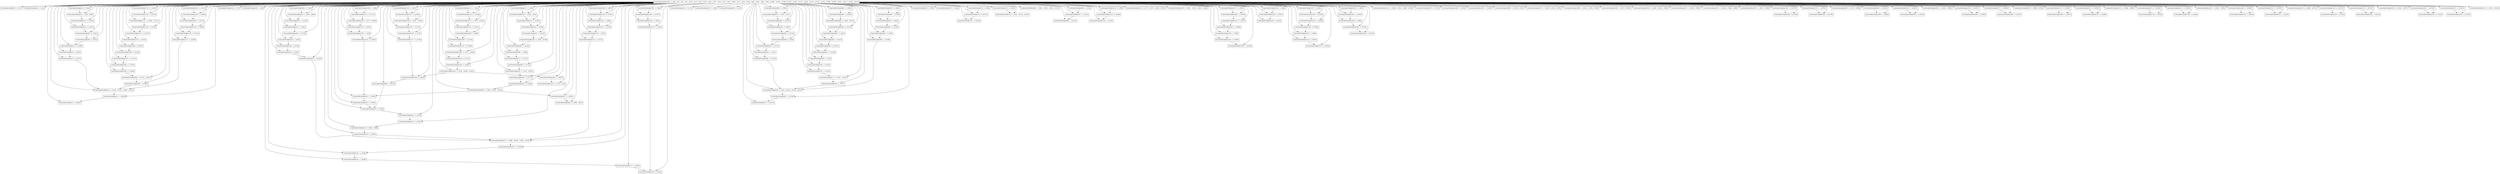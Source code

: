 digraph RegionInferenceContext {
    r0[label="ConstraintSccIndex(0) = [\'_#1r]"][shape="box"];
    r1[label="ConstraintSccIndex(1) = [\'_#2r]"][shape="box"];
    r2[label="ConstraintSccIndex(2) = [\'_#334r]"][shape="box"];
    r3[label="ConstraintSccIndex(3) = [\'_#196r]"][shape="box"];
    r4[label="ConstraintSccIndex(4) = [\'_#116r, \'_#231r, \'_#246r, \'_#247r]"][shape="box"];
    r5[label="ConstraintSccIndex(5) = [\'_#197r]"][shape="box"];
    r6[label="ConstraintSccIndex(6) = [\'_#103r]"][shape="box"];
    r7[label="ConstraintSccIndex(7) = [\'_#199r]"][shape="box"];
    r8[label="ConstraintSccIndex(8) = [\'_#102r]"][shape="box"];
    r9[label="ConstraintSccIndex(9) = [\'_#201r]"][shape="box"];
    r10[label="ConstraintSccIndex(10) = [\'_#101r]"][shape="box"];
    r11[label="ConstraintSccIndex(11) = [\'_#216r]"][shape="box"];
    r12[label="ConstraintSccIndex(12) = [\'_#9r, \'_#99r]"][shape="box"];
    r13[label="ConstraintSccIndex(13) = [\'_#6r]"][shape="box"];
    r14[label="ConstraintSccIndex(14) = [\'_#7r]"][shape="box"];
    r15[label="ConstraintSccIndex(15) = [\'_#8r]"][shape="box"];
    r16[label="ConstraintSccIndex(16) = [\'_#325r]"][shape="box"];
    r17[label="ConstraintSccIndex(17) = [\'_#326r]"][shape="box"];
    r18[label="ConstraintSccIndex(18) = [\'_#146r]"][shape="box"];
    r19[label="ConstraintSccIndex(19) = [\'_#148r]"][shape="box"];
    r20[label="ConstraintSccIndex(20) = [\'_#149r]"][shape="box"];
    r21[label="ConstraintSccIndex(21) = [\'_#89r, \'_#226r, \'_#238r, \'_#239r]"][shape="box"];
    r22[label="ConstraintSccIndex(22) = [\'_#150r]"][shape="box"];
    r23[label="ConstraintSccIndex(23) = [\'_#64r]"][shape="box"];
    r24[label="ConstraintSccIndex(24) = [\'_#152r]"][shape="box"];
    r25[label="ConstraintSccIndex(25) = [\'_#63r]"][shape="box"];
    r26[label="ConstraintSccIndex(26) = [\'_#154r]"][shape="box"];
    r27[label="ConstraintSccIndex(27) = [\'_#62r]"][shape="box"];
    r28[label="ConstraintSccIndex(28) = [\'_#218r]"][shape="box"];
    r29[label="ConstraintSccIndex(29) = [\'_#19r, \'_#60r]"][shape="box"];
    r30[label="ConstraintSccIndex(30) = [\'_#16r]"][shape="box"];
    r31[label="ConstraintSccIndex(31) = [\'_#17r]"][shape="box"];
    r32[label="ConstraintSccIndex(32) = [\'_#18r]"][shape="box"];
    r33[label="ConstraintSccIndex(33) = [\'_#158r]"][shape="box"];
    r34[label="ConstraintSccIndex(34) = [\'_#88r, \'_#160r]"][shape="box"];
    r35[label="ConstraintSccIndex(35) = [\'_#162r]"][shape="box"];
    r36[label="ConstraintSccIndex(36) = [\'_#163r]"][shape="box"];
    r37[label="ConstraintSccIndex(37) = [\'_#84r]"][shape="box"];
    r38[label="ConstraintSccIndex(38) = [\'_#182r]"][shape="box"];
    r39[label="ConstraintSccIndex(39) = [\'_#318r]"][shape="box"];
    r40[label="ConstraintSccIndex(40) = [\'_#80r, \'_#81r]"][shape="box"];
    r41[label="ConstraintSccIndex(41) = [\'_#185r]"][shape="box"];
    r42[label="ConstraintSccIndex(42) = [\'_#83r, \'_#230r, \'_#245r]"][shape="box"];
    r43[label="ConstraintSccIndex(43) = [\'_#184r]"][shape="box"];
    r44[label="ConstraintSccIndex(44) = [\'_#177r]"][shape="box"];
    r45[label="ConstraintSccIndex(45) = [\'_#73r, \'_#167r]"][shape="box"];
    r46[label="ConstraintSccIndex(46) = [\'_#172r]"][shape="box"];
    r47[label="ConstraintSccIndex(47) = [\'_#173r]"][shape="box"];
    r48[label="ConstraintSccIndex(48) = [\'_#68r]"][shape="box"];
    r49[label="ConstraintSccIndex(49) = [\'_#144r]"][shape="box"];
    r50[label="ConstraintSccIndex(50) = [\'_#58r, \'_#139r]"][shape="box"];
    r51[label="ConstraintSccIndex(51) = [\'_#142r]"][shape="box"];
    r52[label="ConstraintSccIndex(52) = [\'_#56r]"][shape="box"];
    r53[label="ConstraintSccIndex(53) = [\'_#220r]"][shape="box"];
    r54[label="ConstraintSccIndex(54) = [\'_#24r, \'_#55r]"][shape="box"];
    r55[label="ConstraintSccIndex(55) = [\'_#22r]"][shape="box"];
    r56[label="ConstraintSccIndex(56) = [\'_#23r]"][shape="box"];
    r57[label="ConstraintSccIndex(57) = [\'_#272r]"][shape="box"];
    r58[label="ConstraintSccIndex(58) = [\'_#118r]"][shape="box"];
    r59[label="ConstraintSccIndex(59) = [\'_#52r, \'_#224r, \'_#234r, \'_#235r]"][shape="box"];
    r60[label="ConstraintSccIndex(60) = [\'_#119r]"][shape="box"];
    r61[label="ConstraintSccIndex(61) = [\'_#41r]"][shape="box"];
    r62[label="ConstraintSccIndex(62) = [\'_#121r]"][shape="box"];
    r63[label="ConstraintSccIndex(63) = [\'_#40r]"][shape="box"];
    r64[label="ConstraintSccIndex(64) = [\'_#123r]"][shape="box"];
    r65[label="ConstraintSccIndex(65) = [\'_#39r]"][shape="box"];
    r66[label="ConstraintSccIndex(66) = [\'_#221r]"][shape="box"];
    r67[label="ConstraintSccIndex(67) = [\'_#31r, \'_#37r]"][shape="box"];
    r68[label="ConstraintSccIndex(68) = [\'_#28r]"][shape="box"];
    r69[label="ConstraintSccIndex(69) = [\'_#29r]"][shape="box"];
    r70[label="ConstraintSccIndex(70) = [\'_#30r]"][shape="box"];
    r71[label="ConstraintSccIndex(71) = [\'_#270r]"][shape="box"];
    r72[label="ConstraintSccIndex(72) = [\'_#117r]"][shape="box"];
    r73[label="ConstraintSccIndex(73) = [\'_#34r]"][shape="box"];
    r74[label="ConstraintSccIndex(74) = [\'_#35r, \'_#223r, \'_#233r]"][shape="box"];
    r75[label="ConstraintSccIndex(75) = [\'_#36r]"][shape="box"];
    r76[label="ConstraintSccIndex(76) = [\'_#127r]"][shape="box"];
    r77[label="ConstraintSccIndex(77) = [\'_#51r, \'_#129r]"][shape="box"];
    r78[label="ConstraintSccIndex(78) = [\'_#131r]"][shape="box"];
    r79[label="ConstraintSccIndex(79) = [\'_#132r]"][shape="box"];
    r80[label="ConstraintSccIndex(80) = [\'_#47r]"][shape="box"];
    r81[label="ConstraintSccIndex(81) = [\'_#136r]"][shape="box"];
    r82[label="ConstraintSccIndex(82) = [\'_#271r]"][shape="box"];
    r83[label="ConstraintSccIndex(83) = [\'_#137r]"][shape="box"];
    r84[label="ConstraintSccIndex(84) = [\'_#45r]"][shape="box"];
    r85[label="ConstraintSccIndex(85) = [\'_#135r]"][shape="box"];
    r86[label="ConstraintSccIndex(86) = [\'_#44r, \'_#133r]"][shape="box"];
    r87[label="ConstraintSccIndex(87) = [\'_#134r]"][shape="box"];
    r88[label="ConstraintSccIndex(88) = [\'_#43r]"][shape="box"];
    r89[label="ConstraintSccIndex(89) = [\'_#46r, \'_#225r, \'_#236r, \'_#237r]"][shape="box"];
    r90[label="ConstraintSccIndex(90) = [\'_#126r]"][shape="box"];
    r91[label="ConstraintSccIndex(91) = [\'_#50r]"][shape="box"];
    r92[label="ConstraintSccIndex(92) = [\'_#128r]"][shape="box"];
    r93[label="ConstraintSccIndex(93) = [\'_#49r]"][shape="box"];
    r94[label="ConstraintSccIndex(94) = [\'_#130r]"][shape="box"];
    r95[label="ConstraintSccIndex(95) = [\'_#48r]"][shape="box"];
    r96[label="ConstraintSccIndex(96) = [\'_#273r]"][shape="box"];
    r97[label="ConstraintSccIndex(97) = [\'_#141r]"][shape="box"];
    r98[label="ConstraintSccIndex(98) = [\'_#53r]"][shape="box"];
    r99[label="ConstraintSccIndex(99) = [\'_#178r]"][shape="box"];
    r100[label="ConstraintSccIndex(100) = [\'_#293r]"][shape="box"];
    r101[label="ConstraintSccIndex(101) = [\'_#75r, \'_#76r]"][shape="box"];
    r102[label="ConstraintSccIndex(102) = [\'_#181r]"][shape="box"];
    r103[label="ConstraintSccIndex(103) = [\'_#78r, \'_#228r, \'_#242r]"][shape="box"];
    r104[label="ConstraintSccIndex(104) = [\'_#180r]"][shape="box"];
    r105[label="ConstraintSccIndex(105) = [\'_#175r]"][shape="box"];
    r106[label="ConstraintSccIndex(106) = [\'_#71r, \'_#165r]"][shape="box"];
    r107[label="ConstraintSccIndex(107) = [\'_#169r]"][shape="box"];
    r108[label="ConstraintSccIndex(108) = [\'_#170r]"][shape="box"];
    r109[label="ConstraintSccIndex(109) = [\'_#66r]"][shape="box"];
    r110[label="ConstraintSccIndex(110) = [\'_#143r]"][shape="box"];
    r111[label="ConstraintSccIndex(111) = [\'_#57r, \'_#138r]"][shape="box"];
    r112[label="ConstraintSccIndex(112) = [\'_#140r]"][shape="box"];
    r113[label="ConstraintSccIndex(113) = [\'_#54r]"][shape="box"];
    r114[label="ConstraintSccIndex(114) = [\'_#274r]"][shape="box"];
    r115[label="ConstraintSccIndex(115) = [\'_#186r]"][shape="box"];
    r116[label="ConstraintSccIndex(116) = [\'_#59r]"][shape="box"];
    r117[label="ConstraintSccIndex(117) = [\'_#179r]"][shape="box"];
    r118[label="ConstraintSccIndex(118) = [\'_#74r]"][shape="box"];
    r119[label="ConstraintSccIndex(119) = [\'_#174r]"][shape="box"];
    r120[label="ConstraintSccIndex(120) = [\'_#70r, \'_#164r]"][shape="box"];
    r121[label="ConstraintSccIndex(121) = [\'_#168r]"][shape="box"];
    r122[label="ConstraintSccIndex(122) = [\'_#67r]"][shape="box"];
    r123[label="ConstraintSccIndex(123) = [\'_#183r]"][shape="box"];
    r124[label="ConstraintSccIndex(124) = [\'_#79r]"][shape="box"];
    r125[label="ConstraintSccIndex(125) = [\'_#176r]"][shape="box"];
    r126[label="ConstraintSccIndex(126) = [\'_#72r, \'_#166r]"][shape="box"];
    r127[label="ConstraintSccIndex(127) = [\'_#171r]"][shape="box"];
    r128[label="ConstraintSccIndex(128) = [\'_#69r]"][shape="box"];
    r129[label="ConstraintSccIndex(129) = [\'_#77r, \'_#227r, \'_#240r, \'_#241r]"][shape="box"];
    r130[label="ConstraintSccIndex(130) = [\'_#82r, \'_#229r, \'_#243r, \'_#244r]"][shape="box"];
    r131[label="ConstraintSccIndex(131) = [\'_#157r]"][shape="box"];
    r132[label="ConstraintSccIndex(132) = [\'_#87r]"][shape="box"];
    r133[label="ConstraintSccIndex(133) = [\'_#159r]"][shape="box"];
    r134[label="ConstraintSccIndex(134) = [\'_#86r]"][shape="box"];
    r135[label="ConstraintSccIndex(135) = [\'_#161r]"][shape="box"];
    r136[label="ConstraintSccIndex(136) = [\'_#85r]"][shape="box"];
    r137[label="ConstraintSccIndex(137) = [\'_#145r]"][shape="box"];
    r138[label="ConstraintSccIndex(138) = [\'_#91r]"][shape="box"];
    r139[label="ConstraintSccIndex(139) = [\'_#147r]"][shape="box"];
    r140[label="ConstraintSccIndex(140) = [\'_#90r]"][shape="box"];
    r141[label="ConstraintSccIndex(141) = [\'_#328r]"][shape="box"];
    r142[label="ConstraintSccIndex(142) = [\'_#188r]"][shape="box"];
    r143[label="ConstraintSccIndex(143) = [\'_#93r]"][shape="box"];
    r144[label="ConstraintSccIndex(144) = [\'_#189r]"][shape="box"];
    r145[label="ConstraintSccIndex(145) = [\'_#327r]"][shape="box"];
    r146[label="ConstraintSccIndex(146) = [\'_#190r]"][shape="box"];
    r147[label="ConstraintSccIndex(147) = [\'_#92r]"][shape="box"];
    r148[label="ConstraintSccIndex(148) = [\'_#331r]"][shape="box"];
    r149[label="ConstraintSccIndex(149) = [\'_#187r]"][shape="box"];
    r150[label="ConstraintSccIndex(150) = [\'_#94r]"][shape="box"];
    r151[label="ConstraintSccIndex(151) = [\'_#330r]"][shape="box"];
    r152[label="ConstraintSccIndex(152) = [\'_#193r]"][shape="box"];
    r153[label="ConstraintSccIndex(153) = [\'_#96r]"][shape="box"];
    r154[label="ConstraintSccIndex(154) = [\'_#194r]"][shape="box"];
    r155[label="ConstraintSccIndex(155) = [\'_#329r]"][shape="box"];
    r156[label="ConstraintSccIndex(156) = [\'_#195r]"][shape="box"];
    r157[label="ConstraintSccIndex(157) = [\'_#95r]"][shape="box"];
    r158[label="ConstraintSccIndex(158) = [\'_#332r]"][shape="box"];
    r159[label="ConstraintSccIndex(159) = [\'_#191r]"][shape="box"];
    r160[label="ConstraintSccIndex(160) = [\'_#98r]"][shape="box"];
    r161[label="ConstraintSccIndex(161) = [\'_#192r]"][shape="box"];
    r162[label="ConstraintSccIndex(162) = [\'_#97r]"][shape="box"];
    r163[label="ConstraintSccIndex(163) = [\'_#205r]"][shape="box"];
    r164[label="ConstraintSccIndex(164) = [\'_#115r, \'_#207r]"][shape="box"];
    r165[label="ConstraintSccIndex(165) = [\'_#209r]"][shape="box"];
    r166[label="ConstraintSccIndex(166) = [\'_#210r]"][shape="box"];
    r167[label="ConstraintSccIndex(167) = [\'_#111r]"][shape="box"];
    r168[label="ConstraintSccIndex(168) = [\'_#214r]"][shape="box"];
    r169[label="ConstraintSccIndex(169) = [\'_#333r]"][shape="box"];
    r170[label="ConstraintSccIndex(170) = [\'_#215r]"][shape="box"];
    r171[label="ConstraintSccIndex(171) = [\'_#107r]"][shape="box"];
    r172[label="ConstraintSccIndex(172) = [\'_#213r]"][shape="box"];
    r173[label="ConstraintSccIndex(173) = [\'_#106r, \'_#211r]"][shape="box"];
    r174[label="ConstraintSccIndex(174) = [\'_#212r]"][shape="box"];
    r175[label="ConstraintSccIndex(175) = [\'_#105r]"][shape="box"];
    r176[label="ConstraintSccIndex(176) = [\'_#108r, \'_#232r, \'_#248r, \'_#249r]"][shape="box"];
    r177[label="ConstraintSccIndex(177) = [\'_#204r]"][shape="box"];
    r178[label="ConstraintSccIndex(178) = [\'_#114r]"][shape="box"];
    r179[label="ConstraintSccIndex(179) = [\'_#206r]"][shape="box"];
    r180[label="ConstraintSccIndex(180) = [\'_#113r]"][shape="box"];
    r181[label="ConstraintSccIndex(181) = [\'_#208r]"][shape="box"];
    r182[label="ConstraintSccIndex(182) = [\'_#112r]"][shape="box"];
    r183[label="ConstraintSccIndex(183) = [\'_#125r]"][shape="box"];
    r184[label="ConstraintSccIndex(184) = [\'_#156r]"][shape="box"];
    r185[label="ConstraintSccIndex(185) = [\'_#203r]"][shape="box"];
    r186[label="ConstraintSccIndex(186) = [\'_#250r, \'_#251r]"][shape="box"];
    r187[label="ConstraintSccIndex(187) = [\'_#252r, \'_#253r, \'_#254r]"][shape="box"];
    r188[label="ConstraintSccIndex(188) = [\'_#255r, \'_#256r, \'_#258r]"][shape="box"];
    r189[label="ConstraintSccIndex(189) = [\'_#257r, \'_#259r]"][shape="box"];
    r190[label="ConstraintSccIndex(190) = [\'_#260r, \'_#261r, \'_#263r]"][shape="box"];
    r191[label="ConstraintSccIndex(191) = [\'_#262r, \'_#264r]"][shape="box"];
    r192[label="ConstraintSccIndex(192) = [\'_#265r, \'_#266r, \'_#268r]"][shape="box"];
    r193[label="ConstraintSccIndex(193) = [\'_#267r, \'_#269r]"][shape="box"];
    r194[label="ConstraintSccIndex(194) = [\'_#278r]"][shape="box"];
    r195[label="ConstraintSccIndex(195) = [\'_#275r]"][shape="box"];
    r196[label="ConstraintSccIndex(196) = [\'_#279r]"][shape="box"];
    r197[label="ConstraintSccIndex(197) = [\'_#276r]"][shape="box"];
    r198[label="ConstraintSccIndex(198) = [\'_#277r, \'_#280r]"][shape="box"];
    r199[label="ConstraintSccIndex(199) = [\'_#284r]"][shape="box"];
    r200[label="ConstraintSccIndex(200) = [\'_#281r]"][shape="box"];
    r201[label="ConstraintSccIndex(201) = [\'_#285r]"][shape="box"];
    r202[label="ConstraintSccIndex(202) = [\'_#282r]"][shape="box"];
    r203[label="ConstraintSccIndex(203) = [\'_#283r, \'_#286r]"][shape="box"];
    r204[label="ConstraintSccIndex(204) = [\'_#290r]"][shape="box"];
    r205[label="ConstraintSccIndex(205) = [\'_#287r]"][shape="box"];
    r206[label="ConstraintSccIndex(206) = [\'_#291r]"][shape="box"];
    r207[label="ConstraintSccIndex(207) = [\'_#288r]"][shape="box"];
    r208[label="ConstraintSccIndex(208) = [\'_#289r, \'_#292r]"][shape="box"];
    r209[label="ConstraintSccIndex(209) = [\'_#297r]"][shape="box"];
    r210[label="ConstraintSccIndex(210) = [\'_#294r]"][shape="box"];
    r211[label="ConstraintSccIndex(211) = [\'_#298r]"][shape="box"];
    r212[label="ConstraintSccIndex(212) = [\'_#295r]"][shape="box"];
    r213[label="ConstraintSccIndex(213) = [\'_#296r, \'_#299r]"][shape="box"];
    r214[label="ConstraintSccIndex(214) = [\'_#303r]"][shape="box"];
    r215[label="ConstraintSccIndex(215) = [\'_#300r]"][shape="box"];
    r216[label="ConstraintSccIndex(216) = [\'_#304r]"][shape="box"];
    r217[label="ConstraintSccIndex(217) = [\'_#301r]"][shape="box"];
    r218[label="ConstraintSccIndex(218) = [\'_#302r, \'_#305r]"][shape="box"];
    r219[label="ConstraintSccIndex(219) = [\'_#309r]"][shape="box"];
    r220[label="ConstraintSccIndex(220) = [\'_#306r]"][shape="box"];
    r221[label="ConstraintSccIndex(221) = [\'_#310r]"][shape="box"];
    r222[label="ConstraintSccIndex(222) = [\'_#307r]"][shape="box"];
    r223[label="ConstraintSccIndex(223) = [\'_#308r, \'_#311r]"][shape="box"];
    r224[label="ConstraintSccIndex(224) = [\'_#315r]"][shape="box"];
    r225[label="ConstraintSccIndex(225) = [\'_#312r]"][shape="box"];
    r226[label="ConstraintSccIndex(226) = [\'_#316r]"][shape="box"];
    r227[label="ConstraintSccIndex(227) = [\'_#313r]"][shape="box"];
    r228[label="ConstraintSccIndex(228) = [\'_#314r, \'_#317r]"][shape="box"];
    r229[label="ConstraintSccIndex(229) = [\'_#322r]"][shape="box"];
    r230[label="ConstraintSccIndex(230) = [\'_#319r]"][shape="box"];
    r231[label="ConstraintSccIndex(231) = [\'_#323r]"][shape="box"];
    r232[label="ConstraintSccIndex(232) = [\'_#320r]"][shape="box"];
    r233[label="ConstraintSccIndex(233) = [\'_#321r, \'_#324r]"][shape="box"];
    r234[label="ConstraintSccIndex(234) = [\'_#0r, \'_#3r, \'_#4r, \'_#5r, \'_#10r, \'_#11r, \'_#12r, \'_#13r, \'_#14r, \'_#15r, \'_#20r, \'_#21r, \'_#25r, \'_#26r, \'_#27r, \'_#32r, \'_#33r, \'_#38r, \'_#42r, \'_#61r, \'_#65r, \'_#100r, \'_#104r, \'_#109r, \'_#110r, \'_#120r, \'_#122r, \'_#124r, \'_#151r, \'_#153r, \'_#155r, \'_#198r, \'_#200r, \'_#202r, \'_#217r, \'_#219r, \'_#222r]"][shape="box"];
    r3 -> r2[label=""];
    r4 -> r3[label=""];
    r5 -> r4[label=""];
    r6 -> r5[label=""];
    r7 -> r6[label=""];
    r8 -> r7[label=""];
    r9 -> r8[label=""];
    r10 -> r9[label=""];
    r11 -> r10[label=""];
    r12 -> r11[label=""];
    r13 -> r12[label=""];
    r17 -> r16[label=""];
    r18 -> r17[label=""];
    r19 -> r18[label=""];
    r20 -> r19[label=""];
    r21 -> r20[label=""];
    r22 -> r21[label=""];
    r23 -> r22[label=""];
    r24 -> r23[label=""];
    r25 -> r24[label=""];
    r26 -> r25[label=""];
    r27 -> r26[label=""];
    r28 -> r27[label=""];
    r29 -> r28[label=""];
    r30 -> r29[label=""];
    r33 -> r21[label=""];
    r34 -> r33[label=""];
    r35 -> r34[label=""];
    r36 -> r35[label=""];
    r37 -> r36[label=""];
    r38 -> r37[label=""];
    r39 -> r38[label=""];
    r41 -> r40[label=""];
    r42 -> r39[label=""];
    r42 -> r41[label=""];
    r43 -> r42[label=""];
    r44 -> r43[label=""];
    r45 -> r44[label=""];
    r46 -> r45[label=""];
    r47 -> r46[label=""];
    r48 -> r47[label=""];
    r49 -> r48[label=""];
    r50 -> r49[label=""];
    r51 -> r50[label=""];
    r52 -> r51[label=""];
    r53 -> r52[label=""];
    r54 -> r53[label=""];
    r55 -> r54[label=""];
    r58 -> r57[label=""];
    r59 -> r58[label=""];
    r60 -> r59[label=""];
    r61 -> r60[label=""];
    r62 -> r61[label=""];
    r63 -> r62[label=""];
    r64 -> r63[label=""];
    r65 -> r64[label=""];
    r66 -> r65[label=""];
    r67 -> r66[label=""];
    r68 -> r67[label=""];
    r72 -> r71[label=""];
    r73 -> r72[label=""];
    r75 -> r74[label=""];
    r76 -> r59[label=""];
    r77 -> r76[label=""];
    r78 -> r77[label=""];
    r79 -> r78[label=""];
    r80 -> r79[label=""];
    r81 -> r80[label=""];
    r82 -> r81[label=""];
    r83 -> r82[label=""];
    r84 -> r83[label=""];
    r85 -> r84[label=""];
    r86 -> r85[label=""];
    r87 -> r86[label=""];
    r88 -> r87[label=""];
    r90 -> r59[label=""];
    r91 -> r90[label=""];
    r92 -> r91[label=""];
    r93 -> r92[label=""];
    r94 -> r93[label=""];
    r95 -> r94[label=""];
    r97 -> r96[label=""];
    r98 -> r97[label=""];
    r99 -> r37[label=""];
    r100 -> r99[label=""];
    r102 -> r101[label=""];
    r103 -> r100[label=""];
    r103 -> r102[label=""];
    r104 -> r103[label=""];
    r105 -> r104[label=""];
    r106 -> r105[label=""];
    r107 -> r106[label=""];
    r108 -> r107[label=""];
    r109 -> r108[label=""];
    r110 -> r109[label=""];
    r111 -> r110[label=""];
    r112 -> r111[label=""];
    r113 -> r112[label=""];
    r115 -> r114[label=""];
    r116 -> r115[label=""];
    r117 -> r100[label=""];
    r118 -> r117[label=""];
    r119 -> r118[label=""];
    r120 -> r119[label=""];
    r121 -> r120[label=""];
    r122 -> r121[label=""];
    r123 -> r39[label=""];
    r124 -> r123[label=""];
    r125 -> r124[label=""];
    r126 -> r125[label=""];
    r127 -> r126[label=""];
    r128 -> r127[label=""];
    r131 -> r21[label=""];
    r132 -> r131[label=""];
    r133 -> r132[label=""];
    r134 -> r133[label=""];
    r135 -> r134[label=""];
    r136 -> r135[label=""];
    r137 -> r16[label=""];
    r138 -> r137[label=""];
    r139 -> r138[label=""];
    r140 -> r139[label=""];
    r142 -> r141[label=""];
    r143 -> r142[label=""];
    r144 -> r143[label=""];
    r145 -> r144[label=""];
    r146 -> r145[label=""];
    r147 -> r146[label=""];
    r149 -> r148[label=""];
    r150 -> r149[label=""];
    r152 -> r151[label=""];
    r153 -> r152[label=""];
    r154 -> r153[label=""];
    r155 -> r154[label=""];
    r156 -> r155[label=""];
    r157 -> r156[label=""];
    r159 -> r158[label=""];
    r160 -> r159[label=""];
    r161 -> r160[label=""];
    r162 -> r161[label=""];
    r163 -> r4[label=""];
    r164 -> r163[label=""];
    r165 -> r164[label=""];
    r166 -> r165[label=""];
    r167 -> r166[label=""];
    r168 -> r167[label=""];
    r169 -> r168[label=""];
    r170 -> r169[label=""];
    r171 -> r170[label=""];
    r172 -> r171[label=""];
    r173 -> r172[label=""];
    r174 -> r173[label=""];
    r175 -> r174[label=""];
    r177 -> r4[label=""];
    r178 -> r177[label=""];
    r179 -> r178[label=""];
    r180 -> r179[label=""];
    r181 -> r180[label=""];
    r182 -> r181[label=""];
    r195 -> r194[label=""];
    r197 -> r196[label=""];
    r200 -> r199[label=""];
    r202 -> r201[label=""];
    r205 -> r204[label=""];
    r207 -> r206[label=""];
    r210 -> r209[label=""];
    r212 -> r211[label=""];
    r215 -> r214[label=""];
    r217 -> r216[label=""];
    r220 -> r219[label=""];
    r222 -> r221[label=""];
    r225 -> r224[label=""];
    r227 -> r226[label=""];
    r230 -> r229[label=""];
    r232 -> r231[label=""];
    r234 -> r0[label=""];
    r234 -> r1[label=""];
    r234 -> r13[label=""];
    r234 -> r14[label=""];
    r234 -> r15[label=""];
    r234 -> r12[label=""];
    r234 -> r30[label=""];
    r234 -> r31[label=""];
    r234 -> r32[label=""];
    r234 -> r29[label=""];
    r234 -> r55[label=""];
    r234 -> r56[label=""];
    r234 -> r54[label=""];
    r234 -> r68[label=""];
    r234 -> r69[label=""];
    r234 -> r70[label=""];
    r234 -> r67[label=""];
    r234 -> r73[label=""];
    r234 -> r74[label=""];
    r234 -> r75[label=""];
    r234 -> r65[label=""];
    r234 -> r63[label=""];
    r234 -> r61[label=""];
    r234 -> r88[label=""];
    r234 -> r86[label=""];
    r234 -> r84[label=""];
    r234 -> r89[label=""];
    r234 -> r80[label=""];
    r234 -> r95[label=""];
    r234 -> r93[label=""];
    r234 -> r91[label=""];
    r234 -> r77[label=""];
    r234 -> r59[label=""];
    r234 -> r98[label=""];
    r234 -> r113[label=""];
    r234 -> r52[label=""];
    r234 -> r111[label=""];
    r234 -> r50[label=""];
    r234 -> r116[label=""];
    r234 -> r27[label=""];
    r234 -> r25[label=""];
    r234 -> r23[label=""];
    r234 -> r109[label=""];
    r234 -> r122[label=""];
    r234 -> r48[label=""];
    r234 -> r128[label=""];
    r234 -> r120[label=""];
    r234 -> r106[label=""];
    r234 -> r126[label=""];
    r234 -> r45[label=""];
    r234 -> r118[label=""];
    r234 -> r101[label=""];
    r234 -> r129[label=""];
    r234 -> r103[label=""];
    r234 -> r124[label=""];
    r234 -> r40[label=""];
    r234 -> r130[label=""];
    r234 -> r42[label=""];
    r234 -> r37[label=""];
    r234 -> r136[label=""];
    r234 -> r134[label=""];
    r234 -> r132[label=""];
    r234 -> r34[label=""];
    r234 -> r21[label=""];
    r234 -> r140[label=""];
    r234 -> r138[label=""];
    r234 -> r147[label=""];
    r234 -> r143[label=""];
    r234 -> r150[label=""];
    r234 -> r157[label=""];
    r234 -> r153[label=""];
    r234 -> r162[label=""];
    r234 -> r160[label=""];
    r234 -> r10[label=""];
    r234 -> r8[label=""];
    r234 -> r6[label=""];
    r234 -> r175[label=""];
    r234 -> r173[label=""];
    r234 -> r171[label=""];
    r234 -> r176[label=""];
    r234 -> r167[label=""];
    r234 -> r182[label=""];
    r234 -> r180[label=""];
    r234 -> r178[label=""];
    r234 -> r164[label=""];
    r234 -> r4[label=""];
    r234 -> r72[label=""];
    r234 -> r58[label=""];
    r234 -> r60[label=""];
    r234 -> r62[label=""];
    r234 -> r64[label=""];
    r234 -> r183[label=""];
    r234 -> r90[label=""];
    r234 -> r76[label=""];
    r234 -> r92[label=""];
    r234 -> r94[label=""];
    r234 -> r78[label=""];
    r234 -> r79[label=""];
    r234 -> r87[label=""];
    r234 -> r85[label=""];
    r234 -> r81[label=""];
    r234 -> r83[label=""];
    r234 -> r112[label=""];
    r234 -> r97[label=""];
    r234 -> r51[label=""];
    r234 -> r110[label=""];
    r234 -> r49[label=""];
    r234 -> r137[label=""];
    r234 -> r18[label=""];
    r234 -> r139[label=""];
    r234 -> r19[label=""];
    r234 -> r20[label=""];
    r234 -> r22[label=""];
    r234 -> r24[label=""];
    r234 -> r26[label=""];
    r234 -> r184[label=""];
    r234 -> r131[label=""];
    r234 -> r33[label=""];
    r234 -> r133[label=""];
    r234 -> r135[label=""];
    r234 -> r35[label=""];
    r234 -> r36[label=""];
    r234 -> r121[label=""];
    r234 -> r107[label=""];
    r234 -> r108[label=""];
    r234 -> r127[label=""];
    r234 -> r46[label=""];
    r234 -> r47[label=""];
    r234 -> r119[label=""];
    r234 -> r105[label=""];
    r234 -> r125[label=""];
    r234 -> r44[label=""];
    r234 -> r99[label=""];
    r234 -> r117[label=""];
    r234 -> r104[label=""];
    r234 -> r102[label=""];
    r234 -> r38[label=""];
    r234 -> r123[label=""];
    r234 -> r43[label=""];
    r234 -> r41[label=""];
    r234 -> r115[label=""];
    r234 -> r149[label=""];
    r234 -> r142[label=""];
    r234 -> r144[label=""];
    r234 -> r146[label=""];
    r234 -> r159[label=""];
    r234 -> r161[label=""];
    r234 -> r152[label=""];
    r234 -> r154[label=""];
    r234 -> r156[label=""];
    r234 -> r3[label=""];
    r234 -> r5[label=""];
    r234 -> r7[label=""];
    r234 -> r9[label=""];
    r234 -> r185[label=""];
    r234 -> r177[label=""];
    r234 -> r163[label=""];
    r234 -> r179[label=""];
    r234 -> r181[label=""];
    r234 -> r165[label=""];
    r234 -> r166[label=""];
    r234 -> r174[label=""];
    r234 -> r172[label=""];
    r234 -> r168[label=""];
    r234 -> r170[label=""];
    r234 -> r11[label=""];
    r234 -> r28[label=""];
    r234 -> r53[label=""];
    r234 -> r66[label=""];
    r234 -> r186[label=""];
    r234 -> r187[label=""];
    r234 -> r188[label=""];
    r234 -> r189[label=""];
    r234 -> r190[label=""];
    r234 -> r191[label=""];
    r234 -> r192[label=""];
    r234 -> r193[label=""];
    r234 -> r71[label=""];
    r234 -> r82[label=""];
    r234 -> r57[label=""];
    r234 -> r96[label=""];
    r234 -> r114[label=""];
    r234 -> r195[label=""];
    r234 -> r197[label=""];
    r234 -> r198[label=""];
    r234 -> r194[label=""];
    r234 -> r196[label=""];
    r234 -> r200[label=""];
    r234 -> r202[label=""];
    r234 -> r203[label=""];
    r234 -> r199[label=""];
    r234 -> r201[label=""];
    r234 -> r205[label=""];
    r234 -> r207[label=""];
    r234 -> r208[label=""];
    r234 -> r204[label=""];
    r234 -> r206[label=""];
    r234 -> r100[label=""];
    r234 -> r210[label=""];
    r234 -> r212[label=""];
    r234 -> r213[label=""];
    r234 -> r209[label=""];
    r234 -> r211[label=""];
    r234 -> r215[label=""];
    r234 -> r217[label=""];
    r234 -> r218[label=""];
    r234 -> r214[label=""];
    r234 -> r216[label=""];
    r234 -> r220[label=""];
    r234 -> r222[label=""];
    r234 -> r223[label=""];
    r234 -> r219[label=""];
    r234 -> r221[label=""];
    r234 -> r225[label=""];
    r234 -> r227[label=""];
    r234 -> r228[label=""];
    r234 -> r224[label=""];
    r234 -> r226[label=""];
    r234 -> r39[label=""];
    r234 -> r230[label=""];
    r234 -> r232[label=""];
    r234 -> r233[label=""];
    r234 -> r229[label=""];
    r234 -> r231[label=""];
    r234 -> r16[label=""];
    r234 -> r17[label=""];
    r234 -> r145[label=""];
    r234 -> r141[label=""];
    r234 -> r155[label=""];
    r234 -> r151[label=""];
    r234 -> r148[label=""];
    r234 -> r158[label=""];
    r234 -> r169[label=""];
    r234 -> r2[label=""];
}

